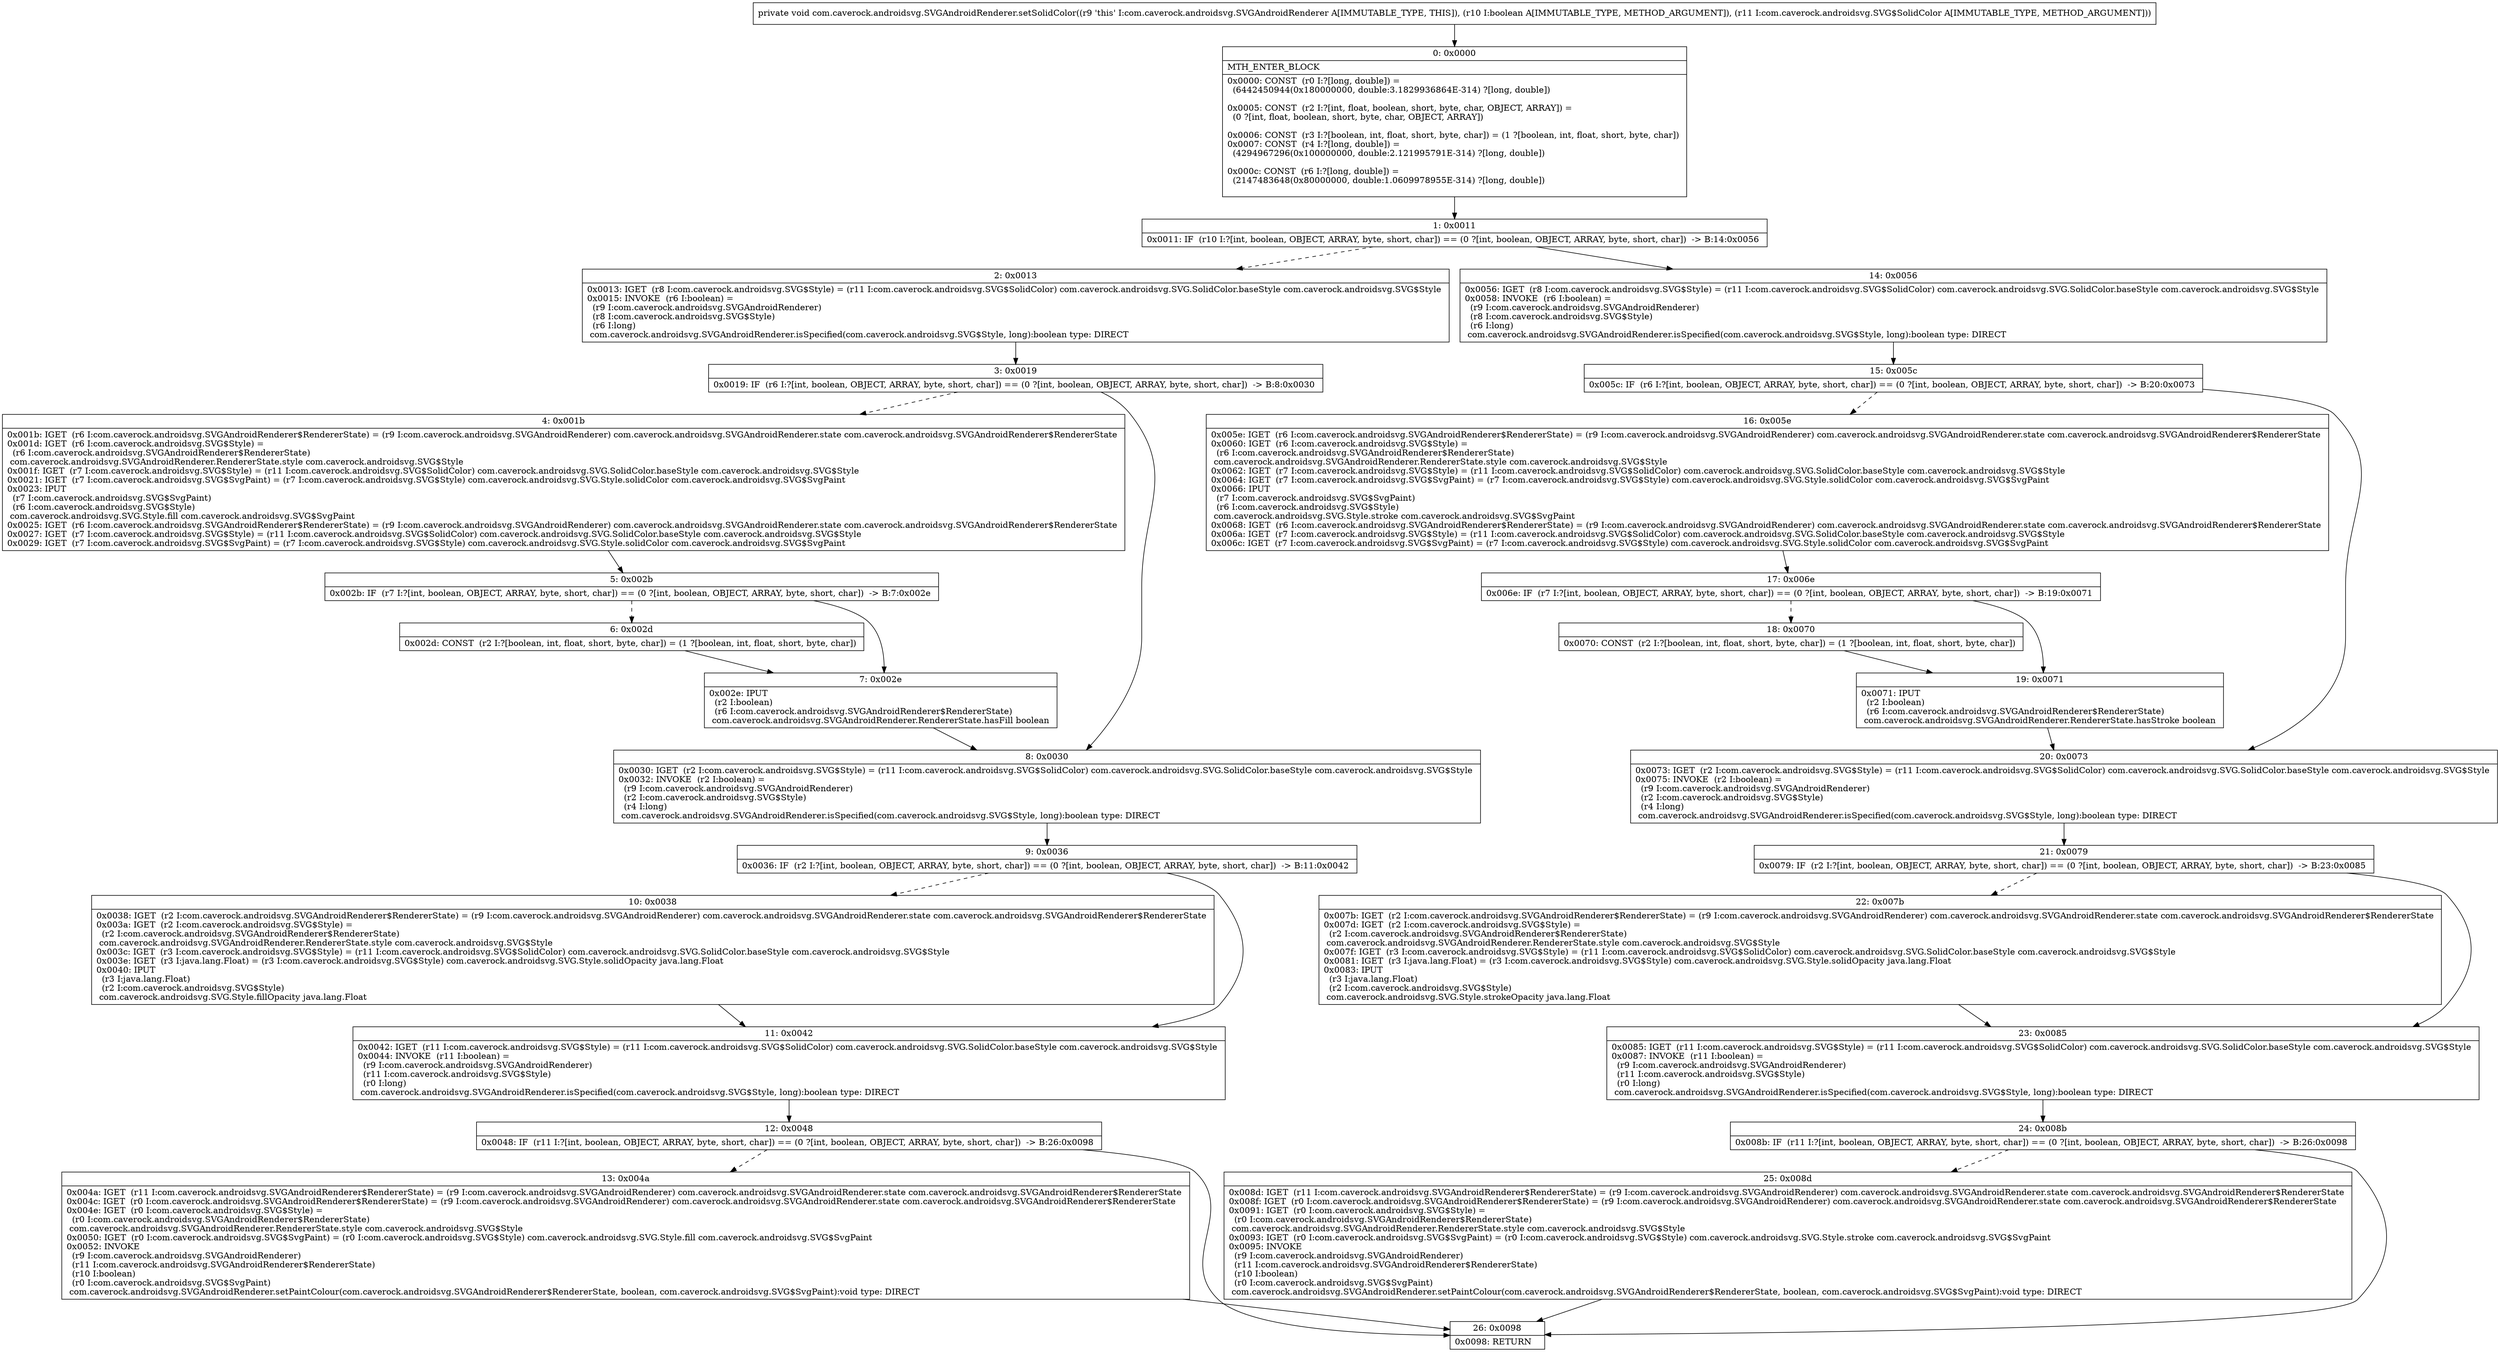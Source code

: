 digraph "CFG forcom.caverock.androidsvg.SVGAndroidRenderer.setSolidColor(ZLcom\/caverock\/androidsvg\/SVG$SolidColor;)V" {
Node_0 [shape=record,label="{0\:\ 0x0000|MTH_ENTER_BLOCK\l|0x0000: CONST  (r0 I:?[long, double]) = \l  (6442450944(0x180000000, double:3.1829936864E\-314) ?[long, double])\l \l0x0005: CONST  (r2 I:?[int, float, boolean, short, byte, char, OBJECT, ARRAY]) = \l  (0 ?[int, float, boolean, short, byte, char, OBJECT, ARRAY])\l \l0x0006: CONST  (r3 I:?[boolean, int, float, short, byte, char]) = (1 ?[boolean, int, float, short, byte, char]) \l0x0007: CONST  (r4 I:?[long, double]) = \l  (4294967296(0x100000000, double:2.121995791E\-314) ?[long, double])\l \l0x000c: CONST  (r6 I:?[long, double]) = \l  (2147483648(0x80000000, double:1.0609978955E\-314) ?[long, double])\l \l}"];
Node_1 [shape=record,label="{1\:\ 0x0011|0x0011: IF  (r10 I:?[int, boolean, OBJECT, ARRAY, byte, short, char]) == (0 ?[int, boolean, OBJECT, ARRAY, byte, short, char])  \-\> B:14:0x0056 \l}"];
Node_2 [shape=record,label="{2\:\ 0x0013|0x0013: IGET  (r8 I:com.caverock.androidsvg.SVG$Style) = (r11 I:com.caverock.androidsvg.SVG$SolidColor) com.caverock.androidsvg.SVG.SolidColor.baseStyle com.caverock.androidsvg.SVG$Style \l0x0015: INVOKE  (r6 I:boolean) = \l  (r9 I:com.caverock.androidsvg.SVGAndroidRenderer)\l  (r8 I:com.caverock.androidsvg.SVG$Style)\l  (r6 I:long)\l com.caverock.androidsvg.SVGAndroidRenderer.isSpecified(com.caverock.androidsvg.SVG$Style, long):boolean type: DIRECT \l}"];
Node_3 [shape=record,label="{3\:\ 0x0019|0x0019: IF  (r6 I:?[int, boolean, OBJECT, ARRAY, byte, short, char]) == (0 ?[int, boolean, OBJECT, ARRAY, byte, short, char])  \-\> B:8:0x0030 \l}"];
Node_4 [shape=record,label="{4\:\ 0x001b|0x001b: IGET  (r6 I:com.caverock.androidsvg.SVGAndroidRenderer$RendererState) = (r9 I:com.caverock.androidsvg.SVGAndroidRenderer) com.caverock.androidsvg.SVGAndroidRenderer.state com.caverock.androidsvg.SVGAndroidRenderer$RendererState \l0x001d: IGET  (r6 I:com.caverock.androidsvg.SVG$Style) = \l  (r6 I:com.caverock.androidsvg.SVGAndroidRenderer$RendererState)\l com.caverock.androidsvg.SVGAndroidRenderer.RendererState.style com.caverock.androidsvg.SVG$Style \l0x001f: IGET  (r7 I:com.caverock.androidsvg.SVG$Style) = (r11 I:com.caverock.androidsvg.SVG$SolidColor) com.caverock.androidsvg.SVG.SolidColor.baseStyle com.caverock.androidsvg.SVG$Style \l0x0021: IGET  (r7 I:com.caverock.androidsvg.SVG$SvgPaint) = (r7 I:com.caverock.androidsvg.SVG$Style) com.caverock.androidsvg.SVG.Style.solidColor com.caverock.androidsvg.SVG$SvgPaint \l0x0023: IPUT  \l  (r7 I:com.caverock.androidsvg.SVG$SvgPaint)\l  (r6 I:com.caverock.androidsvg.SVG$Style)\l com.caverock.androidsvg.SVG.Style.fill com.caverock.androidsvg.SVG$SvgPaint \l0x0025: IGET  (r6 I:com.caverock.androidsvg.SVGAndroidRenderer$RendererState) = (r9 I:com.caverock.androidsvg.SVGAndroidRenderer) com.caverock.androidsvg.SVGAndroidRenderer.state com.caverock.androidsvg.SVGAndroidRenderer$RendererState \l0x0027: IGET  (r7 I:com.caverock.androidsvg.SVG$Style) = (r11 I:com.caverock.androidsvg.SVG$SolidColor) com.caverock.androidsvg.SVG.SolidColor.baseStyle com.caverock.androidsvg.SVG$Style \l0x0029: IGET  (r7 I:com.caverock.androidsvg.SVG$SvgPaint) = (r7 I:com.caverock.androidsvg.SVG$Style) com.caverock.androidsvg.SVG.Style.solidColor com.caverock.androidsvg.SVG$SvgPaint \l}"];
Node_5 [shape=record,label="{5\:\ 0x002b|0x002b: IF  (r7 I:?[int, boolean, OBJECT, ARRAY, byte, short, char]) == (0 ?[int, boolean, OBJECT, ARRAY, byte, short, char])  \-\> B:7:0x002e \l}"];
Node_6 [shape=record,label="{6\:\ 0x002d|0x002d: CONST  (r2 I:?[boolean, int, float, short, byte, char]) = (1 ?[boolean, int, float, short, byte, char]) \l}"];
Node_7 [shape=record,label="{7\:\ 0x002e|0x002e: IPUT  \l  (r2 I:boolean)\l  (r6 I:com.caverock.androidsvg.SVGAndroidRenderer$RendererState)\l com.caverock.androidsvg.SVGAndroidRenderer.RendererState.hasFill boolean \l}"];
Node_8 [shape=record,label="{8\:\ 0x0030|0x0030: IGET  (r2 I:com.caverock.androidsvg.SVG$Style) = (r11 I:com.caverock.androidsvg.SVG$SolidColor) com.caverock.androidsvg.SVG.SolidColor.baseStyle com.caverock.androidsvg.SVG$Style \l0x0032: INVOKE  (r2 I:boolean) = \l  (r9 I:com.caverock.androidsvg.SVGAndroidRenderer)\l  (r2 I:com.caverock.androidsvg.SVG$Style)\l  (r4 I:long)\l com.caverock.androidsvg.SVGAndroidRenderer.isSpecified(com.caverock.androidsvg.SVG$Style, long):boolean type: DIRECT \l}"];
Node_9 [shape=record,label="{9\:\ 0x0036|0x0036: IF  (r2 I:?[int, boolean, OBJECT, ARRAY, byte, short, char]) == (0 ?[int, boolean, OBJECT, ARRAY, byte, short, char])  \-\> B:11:0x0042 \l}"];
Node_10 [shape=record,label="{10\:\ 0x0038|0x0038: IGET  (r2 I:com.caverock.androidsvg.SVGAndroidRenderer$RendererState) = (r9 I:com.caverock.androidsvg.SVGAndroidRenderer) com.caverock.androidsvg.SVGAndroidRenderer.state com.caverock.androidsvg.SVGAndroidRenderer$RendererState \l0x003a: IGET  (r2 I:com.caverock.androidsvg.SVG$Style) = \l  (r2 I:com.caverock.androidsvg.SVGAndroidRenderer$RendererState)\l com.caverock.androidsvg.SVGAndroidRenderer.RendererState.style com.caverock.androidsvg.SVG$Style \l0x003c: IGET  (r3 I:com.caverock.androidsvg.SVG$Style) = (r11 I:com.caverock.androidsvg.SVG$SolidColor) com.caverock.androidsvg.SVG.SolidColor.baseStyle com.caverock.androidsvg.SVG$Style \l0x003e: IGET  (r3 I:java.lang.Float) = (r3 I:com.caverock.androidsvg.SVG$Style) com.caverock.androidsvg.SVG.Style.solidOpacity java.lang.Float \l0x0040: IPUT  \l  (r3 I:java.lang.Float)\l  (r2 I:com.caverock.androidsvg.SVG$Style)\l com.caverock.androidsvg.SVG.Style.fillOpacity java.lang.Float \l}"];
Node_11 [shape=record,label="{11\:\ 0x0042|0x0042: IGET  (r11 I:com.caverock.androidsvg.SVG$Style) = (r11 I:com.caverock.androidsvg.SVG$SolidColor) com.caverock.androidsvg.SVG.SolidColor.baseStyle com.caverock.androidsvg.SVG$Style \l0x0044: INVOKE  (r11 I:boolean) = \l  (r9 I:com.caverock.androidsvg.SVGAndroidRenderer)\l  (r11 I:com.caverock.androidsvg.SVG$Style)\l  (r0 I:long)\l com.caverock.androidsvg.SVGAndroidRenderer.isSpecified(com.caverock.androidsvg.SVG$Style, long):boolean type: DIRECT \l}"];
Node_12 [shape=record,label="{12\:\ 0x0048|0x0048: IF  (r11 I:?[int, boolean, OBJECT, ARRAY, byte, short, char]) == (0 ?[int, boolean, OBJECT, ARRAY, byte, short, char])  \-\> B:26:0x0098 \l}"];
Node_13 [shape=record,label="{13\:\ 0x004a|0x004a: IGET  (r11 I:com.caverock.androidsvg.SVGAndroidRenderer$RendererState) = (r9 I:com.caverock.androidsvg.SVGAndroidRenderer) com.caverock.androidsvg.SVGAndroidRenderer.state com.caverock.androidsvg.SVGAndroidRenderer$RendererState \l0x004c: IGET  (r0 I:com.caverock.androidsvg.SVGAndroidRenderer$RendererState) = (r9 I:com.caverock.androidsvg.SVGAndroidRenderer) com.caverock.androidsvg.SVGAndroidRenderer.state com.caverock.androidsvg.SVGAndroidRenderer$RendererState \l0x004e: IGET  (r0 I:com.caverock.androidsvg.SVG$Style) = \l  (r0 I:com.caverock.androidsvg.SVGAndroidRenderer$RendererState)\l com.caverock.androidsvg.SVGAndroidRenderer.RendererState.style com.caverock.androidsvg.SVG$Style \l0x0050: IGET  (r0 I:com.caverock.androidsvg.SVG$SvgPaint) = (r0 I:com.caverock.androidsvg.SVG$Style) com.caverock.androidsvg.SVG.Style.fill com.caverock.androidsvg.SVG$SvgPaint \l0x0052: INVOKE  \l  (r9 I:com.caverock.androidsvg.SVGAndroidRenderer)\l  (r11 I:com.caverock.androidsvg.SVGAndroidRenderer$RendererState)\l  (r10 I:boolean)\l  (r0 I:com.caverock.androidsvg.SVG$SvgPaint)\l com.caverock.androidsvg.SVGAndroidRenderer.setPaintColour(com.caverock.androidsvg.SVGAndroidRenderer$RendererState, boolean, com.caverock.androidsvg.SVG$SvgPaint):void type: DIRECT \l}"];
Node_14 [shape=record,label="{14\:\ 0x0056|0x0056: IGET  (r8 I:com.caverock.androidsvg.SVG$Style) = (r11 I:com.caverock.androidsvg.SVG$SolidColor) com.caverock.androidsvg.SVG.SolidColor.baseStyle com.caverock.androidsvg.SVG$Style \l0x0058: INVOKE  (r6 I:boolean) = \l  (r9 I:com.caverock.androidsvg.SVGAndroidRenderer)\l  (r8 I:com.caverock.androidsvg.SVG$Style)\l  (r6 I:long)\l com.caverock.androidsvg.SVGAndroidRenderer.isSpecified(com.caverock.androidsvg.SVG$Style, long):boolean type: DIRECT \l}"];
Node_15 [shape=record,label="{15\:\ 0x005c|0x005c: IF  (r6 I:?[int, boolean, OBJECT, ARRAY, byte, short, char]) == (0 ?[int, boolean, OBJECT, ARRAY, byte, short, char])  \-\> B:20:0x0073 \l}"];
Node_16 [shape=record,label="{16\:\ 0x005e|0x005e: IGET  (r6 I:com.caverock.androidsvg.SVGAndroidRenderer$RendererState) = (r9 I:com.caverock.androidsvg.SVGAndroidRenderer) com.caverock.androidsvg.SVGAndroidRenderer.state com.caverock.androidsvg.SVGAndroidRenderer$RendererState \l0x0060: IGET  (r6 I:com.caverock.androidsvg.SVG$Style) = \l  (r6 I:com.caverock.androidsvg.SVGAndroidRenderer$RendererState)\l com.caverock.androidsvg.SVGAndroidRenderer.RendererState.style com.caverock.androidsvg.SVG$Style \l0x0062: IGET  (r7 I:com.caverock.androidsvg.SVG$Style) = (r11 I:com.caverock.androidsvg.SVG$SolidColor) com.caverock.androidsvg.SVG.SolidColor.baseStyle com.caverock.androidsvg.SVG$Style \l0x0064: IGET  (r7 I:com.caverock.androidsvg.SVG$SvgPaint) = (r7 I:com.caverock.androidsvg.SVG$Style) com.caverock.androidsvg.SVG.Style.solidColor com.caverock.androidsvg.SVG$SvgPaint \l0x0066: IPUT  \l  (r7 I:com.caverock.androidsvg.SVG$SvgPaint)\l  (r6 I:com.caverock.androidsvg.SVG$Style)\l com.caverock.androidsvg.SVG.Style.stroke com.caverock.androidsvg.SVG$SvgPaint \l0x0068: IGET  (r6 I:com.caverock.androidsvg.SVGAndroidRenderer$RendererState) = (r9 I:com.caverock.androidsvg.SVGAndroidRenderer) com.caverock.androidsvg.SVGAndroidRenderer.state com.caverock.androidsvg.SVGAndroidRenderer$RendererState \l0x006a: IGET  (r7 I:com.caverock.androidsvg.SVG$Style) = (r11 I:com.caverock.androidsvg.SVG$SolidColor) com.caverock.androidsvg.SVG.SolidColor.baseStyle com.caverock.androidsvg.SVG$Style \l0x006c: IGET  (r7 I:com.caverock.androidsvg.SVG$SvgPaint) = (r7 I:com.caverock.androidsvg.SVG$Style) com.caverock.androidsvg.SVG.Style.solidColor com.caverock.androidsvg.SVG$SvgPaint \l}"];
Node_17 [shape=record,label="{17\:\ 0x006e|0x006e: IF  (r7 I:?[int, boolean, OBJECT, ARRAY, byte, short, char]) == (0 ?[int, boolean, OBJECT, ARRAY, byte, short, char])  \-\> B:19:0x0071 \l}"];
Node_18 [shape=record,label="{18\:\ 0x0070|0x0070: CONST  (r2 I:?[boolean, int, float, short, byte, char]) = (1 ?[boolean, int, float, short, byte, char]) \l}"];
Node_19 [shape=record,label="{19\:\ 0x0071|0x0071: IPUT  \l  (r2 I:boolean)\l  (r6 I:com.caverock.androidsvg.SVGAndroidRenderer$RendererState)\l com.caverock.androidsvg.SVGAndroidRenderer.RendererState.hasStroke boolean \l}"];
Node_20 [shape=record,label="{20\:\ 0x0073|0x0073: IGET  (r2 I:com.caverock.androidsvg.SVG$Style) = (r11 I:com.caverock.androidsvg.SVG$SolidColor) com.caverock.androidsvg.SVG.SolidColor.baseStyle com.caverock.androidsvg.SVG$Style \l0x0075: INVOKE  (r2 I:boolean) = \l  (r9 I:com.caverock.androidsvg.SVGAndroidRenderer)\l  (r2 I:com.caverock.androidsvg.SVG$Style)\l  (r4 I:long)\l com.caverock.androidsvg.SVGAndroidRenderer.isSpecified(com.caverock.androidsvg.SVG$Style, long):boolean type: DIRECT \l}"];
Node_21 [shape=record,label="{21\:\ 0x0079|0x0079: IF  (r2 I:?[int, boolean, OBJECT, ARRAY, byte, short, char]) == (0 ?[int, boolean, OBJECT, ARRAY, byte, short, char])  \-\> B:23:0x0085 \l}"];
Node_22 [shape=record,label="{22\:\ 0x007b|0x007b: IGET  (r2 I:com.caverock.androidsvg.SVGAndroidRenderer$RendererState) = (r9 I:com.caverock.androidsvg.SVGAndroidRenderer) com.caverock.androidsvg.SVGAndroidRenderer.state com.caverock.androidsvg.SVGAndroidRenderer$RendererState \l0x007d: IGET  (r2 I:com.caverock.androidsvg.SVG$Style) = \l  (r2 I:com.caverock.androidsvg.SVGAndroidRenderer$RendererState)\l com.caverock.androidsvg.SVGAndroidRenderer.RendererState.style com.caverock.androidsvg.SVG$Style \l0x007f: IGET  (r3 I:com.caverock.androidsvg.SVG$Style) = (r11 I:com.caverock.androidsvg.SVG$SolidColor) com.caverock.androidsvg.SVG.SolidColor.baseStyle com.caverock.androidsvg.SVG$Style \l0x0081: IGET  (r3 I:java.lang.Float) = (r3 I:com.caverock.androidsvg.SVG$Style) com.caverock.androidsvg.SVG.Style.solidOpacity java.lang.Float \l0x0083: IPUT  \l  (r3 I:java.lang.Float)\l  (r2 I:com.caverock.androidsvg.SVG$Style)\l com.caverock.androidsvg.SVG.Style.strokeOpacity java.lang.Float \l}"];
Node_23 [shape=record,label="{23\:\ 0x0085|0x0085: IGET  (r11 I:com.caverock.androidsvg.SVG$Style) = (r11 I:com.caverock.androidsvg.SVG$SolidColor) com.caverock.androidsvg.SVG.SolidColor.baseStyle com.caverock.androidsvg.SVG$Style \l0x0087: INVOKE  (r11 I:boolean) = \l  (r9 I:com.caverock.androidsvg.SVGAndroidRenderer)\l  (r11 I:com.caverock.androidsvg.SVG$Style)\l  (r0 I:long)\l com.caverock.androidsvg.SVGAndroidRenderer.isSpecified(com.caverock.androidsvg.SVG$Style, long):boolean type: DIRECT \l}"];
Node_24 [shape=record,label="{24\:\ 0x008b|0x008b: IF  (r11 I:?[int, boolean, OBJECT, ARRAY, byte, short, char]) == (0 ?[int, boolean, OBJECT, ARRAY, byte, short, char])  \-\> B:26:0x0098 \l}"];
Node_25 [shape=record,label="{25\:\ 0x008d|0x008d: IGET  (r11 I:com.caverock.androidsvg.SVGAndroidRenderer$RendererState) = (r9 I:com.caverock.androidsvg.SVGAndroidRenderer) com.caverock.androidsvg.SVGAndroidRenderer.state com.caverock.androidsvg.SVGAndroidRenderer$RendererState \l0x008f: IGET  (r0 I:com.caverock.androidsvg.SVGAndroidRenderer$RendererState) = (r9 I:com.caverock.androidsvg.SVGAndroidRenderer) com.caverock.androidsvg.SVGAndroidRenderer.state com.caverock.androidsvg.SVGAndroidRenderer$RendererState \l0x0091: IGET  (r0 I:com.caverock.androidsvg.SVG$Style) = \l  (r0 I:com.caverock.androidsvg.SVGAndroidRenderer$RendererState)\l com.caverock.androidsvg.SVGAndroidRenderer.RendererState.style com.caverock.androidsvg.SVG$Style \l0x0093: IGET  (r0 I:com.caverock.androidsvg.SVG$SvgPaint) = (r0 I:com.caverock.androidsvg.SVG$Style) com.caverock.androidsvg.SVG.Style.stroke com.caverock.androidsvg.SVG$SvgPaint \l0x0095: INVOKE  \l  (r9 I:com.caverock.androidsvg.SVGAndroidRenderer)\l  (r11 I:com.caverock.androidsvg.SVGAndroidRenderer$RendererState)\l  (r10 I:boolean)\l  (r0 I:com.caverock.androidsvg.SVG$SvgPaint)\l com.caverock.androidsvg.SVGAndroidRenderer.setPaintColour(com.caverock.androidsvg.SVGAndroidRenderer$RendererState, boolean, com.caverock.androidsvg.SVG$SvgPaint):void type: DIRECT \l}"];
Node_26 [shape=record,label="{26\:\ 0x0098|0x0098: RETURN   \l}"];
MethodNode[shape=record,label="{private void com.caverock.androidsvg.SVGAndroidRenderer.setSolidColor((r9 'this' I:com.caverock.androidsvg.SVGAndroidRenderer A[IMMUTABLE_TYPE, THIS]), (r10 I:boolean A[IMMUTABLE_TYPE, METHOD_ARGUMENT]), (r11 I:com.caverock.androidsvg.SVG$SolidColor A[IMMUTABLE_TYPE, METHOD_ARGUMENT])) }"];
MethodNode -> Node_0;
Node_0 -> Node_1;
Node_1 -> Node_2[style=dashed];
Node_1 -> Node_14;
Node_2 -> Node_3;
Node_3 -> Node_4[style=dashed];
Node_3 -> Node_8;
Node_4 -> Node_5;
Node_5 -> Node_6[style=dashed];
Node_5 -> Node_7;
Node_6 -> Node_7;
Node_7 -> Node_8;
Node_8 -> Node_9;
Node_9 -> Node_10[style=dashed];
Node_9 -> Node_11;
Node_10 -> Node_11;
Node_11 -> Node_12;
Node_12 -> Node_13[style=dashed];
Node_12 -> Node_26;
Node_13 -> Node_26;
Node_14 -> Node_15;
Node_15 -> Node_16[style=dashed];
Node_15 -> Node_20;
Node_16 -> Node_17;
Node_17 -> Node_18[style=dashed];
Node_17 -> Node_19;
Node_18 -> Node_19;
Node_19 -> Node_20;
Node_20 -> Node_21;
Node_21 -> Node_22[style=dashed];
Node_21 -> Node_23;
Node_22 -> Node_23;
Node_23 -> Node_24;
Node_24 -> Node_25[style=dashed];
Node_24 -> Node_26;
Node_25 -> Node_26;
}

